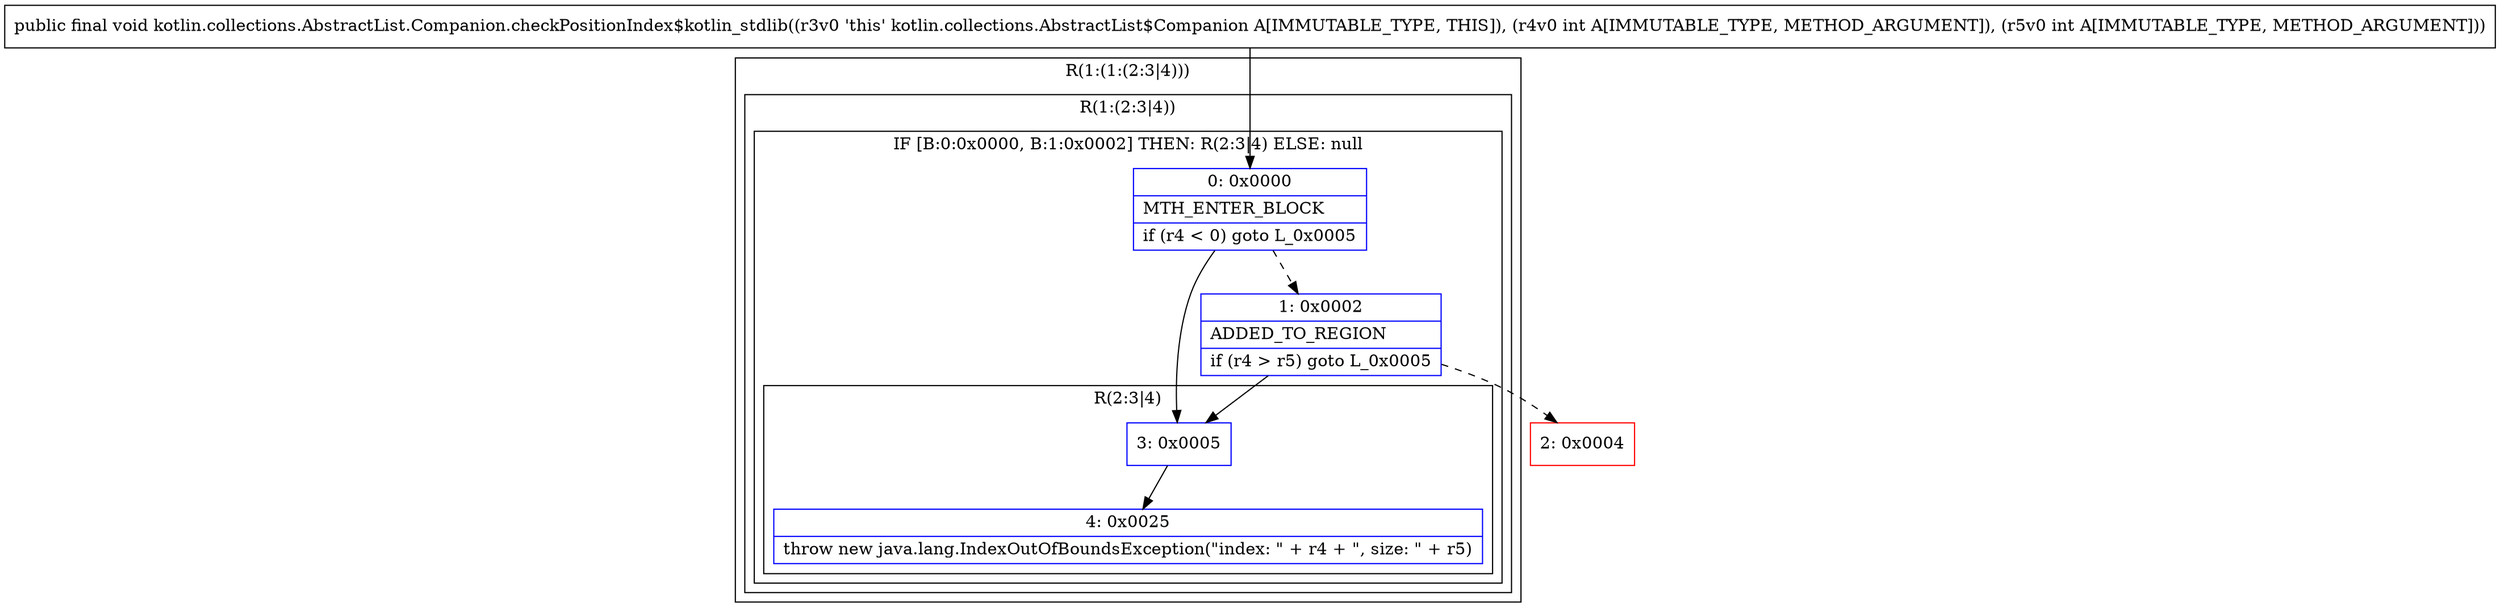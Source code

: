 digraph "CFG forkotlin.collections.AbstractList.Companion.checkPositionIndex$kotlin_stdlib(II)V" {
subgraph cluster_Region_132707726 {
label = "R(1:(1:(2:3|4)))";
node [shape=record,color=blue];
subgraph cluster_Region_925303699 {
label = "R(1:(2:3|4))";
node [shape=record,color=blue];
subgraph cluster_IfRegion_1048626260 {
label = "IF [B:0:0x0000, B:1:0x0002] THEN: R(2:3|4) ELSE: null";
node [shape=record,color=blue];
Node_0 [shape=record,label="{0\:\ 0x0000|MTH_ENTER_BLOCK\l|if (r4 \< 0) goto L_0x0005\l}"];
Node_1 [shape=record,label="{1\:\ 0x0002|ADDED_TO_REGION\l|if (r4 \> r5) goto L_0x0005\l}"];
subgraph cluster_Region_1326959012 {
label = "R(2:3|4)";
node [shape=record,color=blue];
Node_3 [shape=record,label="{3\:\ 0x0005}"];
Node_4 [shape=record,label="{4\:\ 0x0025|throw new java.lang.IndexOutOfBoundsException(\"index: \" + r4 + \", size: \" + r5)\l}"];
}
}
}
}
Node_2 [shape=record,color=red,label="{2\:\ 0x0004}"];
MethodNode[shape=record,label="{public final void kotlin.collections.AbstractList.Companion.checkPositionIndex$kotlin_stdlib((r3v0 'this' kotlin.collections.AbstractList$Companion A[IMMUTABLE_TYPE, THIS]), (r4v0 int A[IMMUTABLE_TYPE, METHOD_ARGUMENT]), (r5v0 int A[IMMUTABLE_TYPE, METHOD_ARGUMENT])) }"];
MethodNode -> Node_0;
Node_0 -> Node_1[style=dashed];
Node_0 -> Node_3;
Node_1 -> Node_2[style=dashed];
Node_1 -> Node_3;
Node_3 -> Node_4;
}

